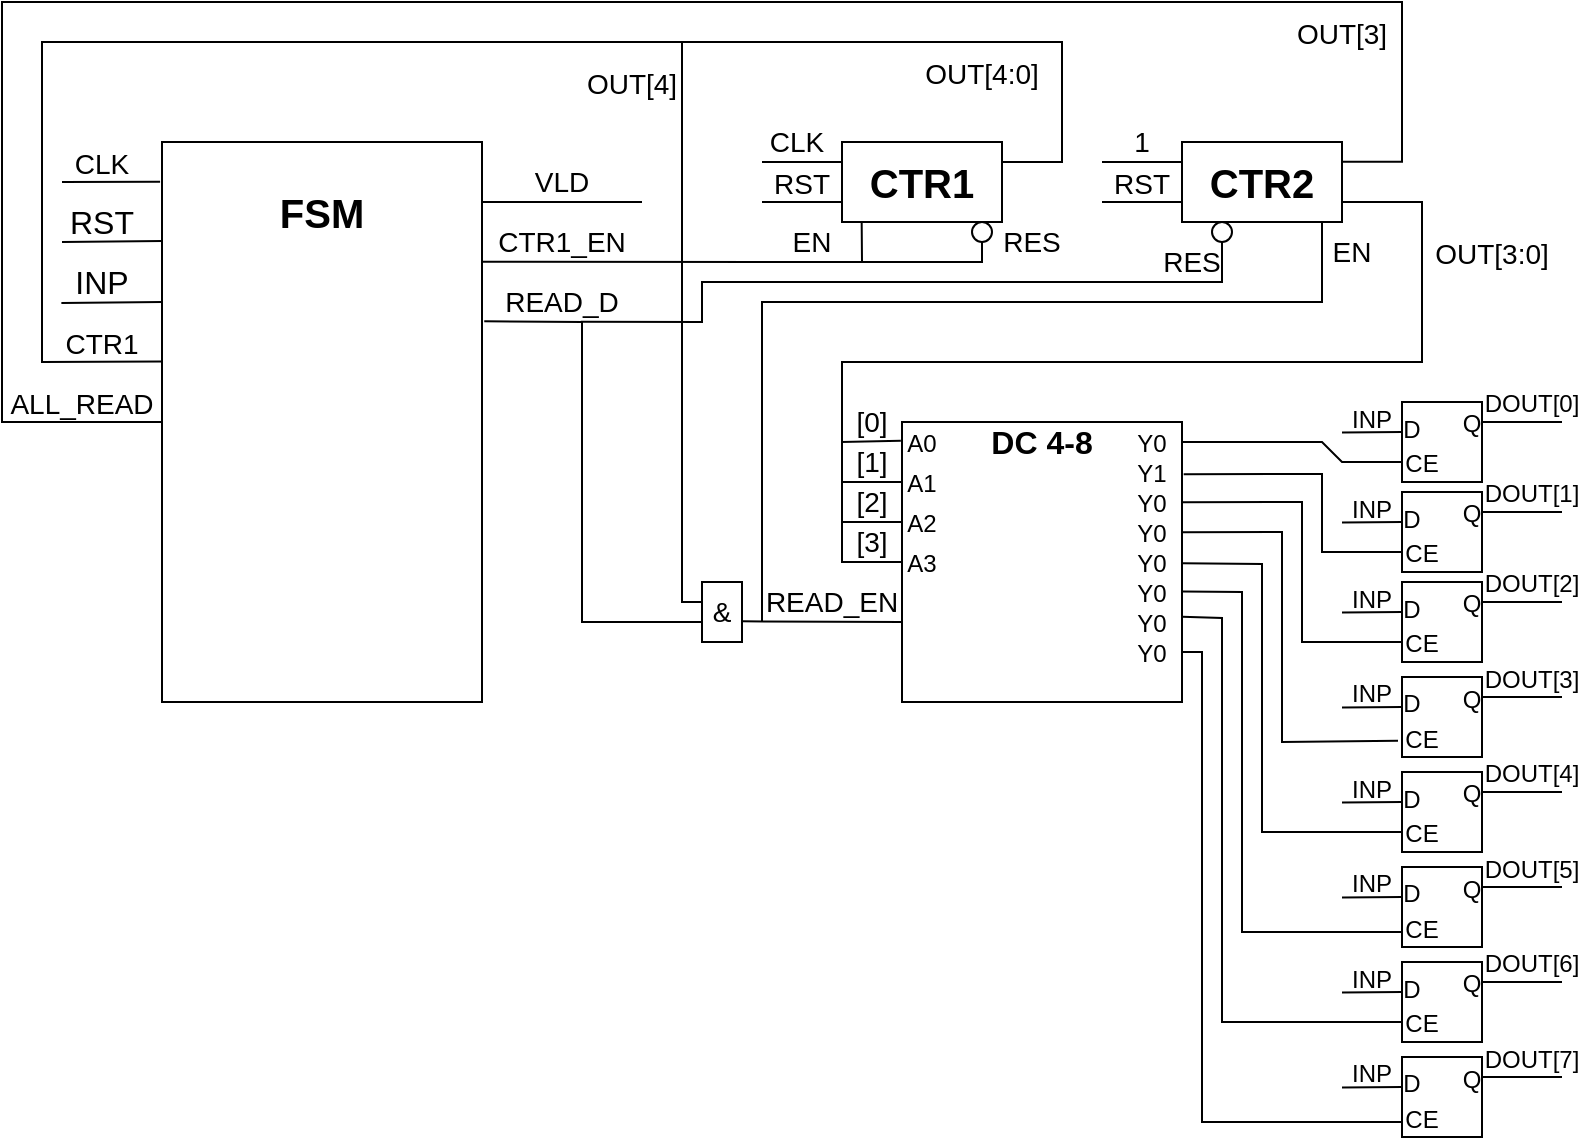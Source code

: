 <mxfile version="18.0.2" type="device"><diagram id="9x8yar_gwx1gC5hBbmeC" name="Page-1"><mxGraphModel dx="1422" dy="752" grid="1" gridSize="10" guides="1" tooltips="1" connect="1" arrows="1" fold="1" page="1" pageScale="1" pageWidth="850" pageHeight="1100" math="0" shadow="0"><root><mxCell id="0"/><mxCell id="1" parent="0"/><mxCell id="6Ds0MDcr20DZXcSnYJce-1" value="" style="rounded=0;whiteSpace=wrap;html=1;" parent="1" vertex="1"><mxGeometry x="140" y="110" width="160" height="280" as="geometry"/></mxCell><mxCell id="6Ds0MDcr20DZXcSnYJce-2" value="&lt;div style=&quot;font-size: 20px&quot;&gt;&lt;font style=&quot;font-size: 20px&quot;&gt;&lt;b&gt;&lt;font style=&quot;font-size: 20px&quot;&gt;FSM&lt;/font&gt;&lt;/b&gt;&lt;/font&gt;&lt;/div&gt;" style="text;html=1;strokeColor=none;fillColor=none;align=center;verticalAlign=middle;whiteSpace=wrap;rounded=0;" parent="1" vertex="1"><mxGeometry x="190" y="130" width="60" height="30" as="geometry"/></mxCell><mxCell id="6Ds0MDcr20DZXcSnYJce-3" value="" style="endArrow=none;html=1;rounded=0;fontSize=16;entryX=-0.006;entryY=0.071;entryDx=0;entryDy=0;entryPerimeter=0;" parent="1" target="6Ds0MDcr20DZXcSnYJce-1" edge="1"><mxGeometry width="50" height="50" relative="1" as="geometry"><mxPoint x="90" y="130" as="sourcePoint"/><mxPoint x="80" y="130" as="targetPoint"/></mxGeometry></mxCell><mxCell id="6Ds0MDcr20DZXcSnYJce-5" value="INP" style="text;html=1;strokeColor=none;fillColor=none;align=center;verticalAlign=middle;whiteSpace=wrap;rounded=0;fontSize=16;" parent="1" vertex="1"><mxGeometry x="90" y="170" width="40" height="20" as="geometry"/></mxCell><mxCell id="6Ds0MDcr20DZXcSnYJce-6" value="&lt;font style=&quot;font-size: 14px&quot;&gt;CLK&lt;/font&gt;" style="text;html=1;strokeColor=none;fillColor=none;align=center;verticalAlign=middle;whiteSpace=wrap;rounded=0;fontSize=16;" parent="1" vertex="1"><mxGeometry x="90" y="110" width="40" height="20" as="geometry"/></mxCell><mxCell id="6Ds0MDcr20DZXcSnYJce-7" value="" style="endArrow=none;html=1;rounded=0;fontSize=16;entryX=0.002;entryY=0.177;entryDx=0;entryDy=0;entryPerimeter=0;" parent="1" target="6Ds0MDcr20DZXcSnYJce-1" edge="1"><mxGeometry width="50" height="50" relative="1" as="geometry"><mxPoint x="90" y="160" as="sourcePoint"/><mxPoint x="70" y="160" as="targetPoint"/></mxGeometry></mxCell><mxCell id="6Ds0MDcr20DZXcSnYJce-9" value="&lt;font style=&quot;font-size: 14px&quot;&gt;CTR1&lt;/font&gt;" style="text;html=1;strokeColor=none;fillColor=none;align=center;verticalAlign=middle;whiteSpace=wrap;rounded=0;fontSize=16;" parent="1" vertex="1"><mxGeometry x="90" y="200" width="40" height="20" as="geometry"/></mxCell><mxCell id="6Ds0MDcr20DZXcSnYJce-11" value="&lt;font style=&quot;font-size: 14px;&quot;&gt;ALL_READ&lt;/font&gt;" style="text;html=1;strokeColor=none;fillColor=none;align=center;verticalAlign=middle;whiteSpace=wrap;rounded=0;fontSize=16;" parent="1" vertex="1"><mxGeometry x="60" y="230" width="80" height="20" as="geometry"/></mxCell><mxCell id="6Ds0MDcr20DZXcSnYJce-13" value="" style="endArrow=none;html=1;rounded=0;fontSize=14;exitX=1.007;exitY=0.32;exitDx=0;exitDy=0;exitPerimeter=0;entryX=-0.006;entryY=0.667;entryDx=0;entryDy=0;entryPerimeter=0;" parent="1" target="-_DJ2jpFeeBU2KFdKYU--38" edge="1" source="6Ds0MDcr20DZXcSnYJce-1"><mxGeometry width="50" height="50" relative="1" as="geometry"><mxPoint x="320" y="210" as="sourcePoint"/><mxPoint x="400" y="240" as="targetPoint"/><Array as="points"><mxPoint x="350" y="200"/><mxPoint x="350" y="350"/></Array></mxGeometry></mxCell><mxCell id="6Ds0MDcr20DZXcSnYJce-15" value="" style="endArrow=none;html=1;rounded=0;fontSize=14;" parent="1" edge="1"><mxGeometry width="50" height="50" relative="1" as="geometry"><mxPoint x="300" y="140" as="sourcePoint"/><mxPoint x="380" y="140" as="targetPoint"/></mxGeometry></mxCell><mxCell id="6Ds0MDcr20DZXcSnYJce-20" value="READ_D" style="text;html=1;strokeColor=none;fillColor=none;align=center;verticalAlign=middle;whiteSpace=wrap;rounded=0;fontSize=14;" parent="1" vertex="1"><mxGeometry x="310" y="180" width="60" height="20" as="geometry"/></mxCell><mxCell id="6Ds0MDcr20DZXcSnYJce-21" value="VLD" style="text;html=1;strokeColor=none;fillColor=none;align=center;verticalAlign=middle;whiteSpace=wrap;rounded=0;fontSize=14;" parent="1" vertex="1"><mxGeometry x="310" y="120" width="60" height="20" as="geometry"/></mxCell><mxCell id="6Ds0MDcr20DZXcSnYJce-22" value="CTR1_EN" style="text;html=1;strokeColor=none;fillColor=none;align=center;verticalAlign=middle;whiteSpace=wrap;rounded=0;fontSize=14;" parent="1" vertex="1"><mxGeometry x="310" y="150" width="60" height="20" as="geometry"/></mxCell><mxCell id="6Ds0MDcr20DZXcSnYJce-26" value="&lt;b&gt;CTR1&lt;/b&gt;" style="rounded=0;whiteSpace=wrap;html=1;fontSize=20;strokeColor=#000000;" parent="1" vertex="1"><mxGeometry x="480" y="110" width="80" height="40" as="geometry"/></mxCell><mxCell id="6Ds0MDcr20DZXcSnYJce-27" value="&lt;b&gt;CTR2&lt;/b&gt;" style="rounded=0;whiteSpace=wrap;html=1;fontSize=20;strokeColor=#000000;" parent="1" vertex="1"><mxGeometry x="650" y="110" width="80" height="40" as="geometry"/></mxCell><mxCell id="6Ds0MDcr20DZXcSnYJce-29" value="" style="endArrow=none;html=1;rounded=0;fontSize=16;fontColor=#00FF00;entryX=0;entryY=0.25;entryDx=0;entryDy=0;" parent="1" target="6Ds0MDcr20DZXcSnYJce-26" edge="1"><mxGeometry width="50" height="50" relative="1" as="geometry"><mxPoint x="440" y="120" as="sourcePoint"/><mxPoint x="450" y="120" as="targetPoint"/></mxGeometry></mxCell><mxCell id="6Ds0MDcr20DZXcSnYJce-31" value="CLK" style="text;html=1;strokeColor=none;fillColor=none;align=center;verticalAlign=middle;whiteSpace=wrap;rounded=0;fontSize=14;" parent="1" vertex="1"><mxGeometry x="435" y="100" width="45" height="20" as="geometry"/></mxCell><mxCell id="6Ds0MDcr20DZXcSnYJce-32" value="" style="endArrow=none;html=1;rounded=0;fontSize=14;entryX=0.123;entryY=1.005;entryDx=0;entryDy=0;entryPerimeter=0;exitX=1.002;exitY=0.214;exitDx=0;exitDy=0;exitPerimeter=0;" parent="1" target="6Ds0MDcr20DZXcSnYJce-26" edge="1" source="6Ds0MDcr20DZXcSnYJce-1"><mxGeometry width="50" height="50" relative="1" as="geometry"><mxPoint x="300" y="190" as="sourcePoint"/><mxPoint x="490" y="160" as="targetPoint"/><Array as="points"><mxPoint x="490" y="170"/></Array></mxGeometry></mxCell><mxCell id="6Ds0MDcr20DZXcSnYJce-33" value="EN" style="text;html=1;strokeColor=none;fillColor=none;align=center;verticalAlign=middle;whiteSpace=wrap;rounded=0;fontSize=14;" parent="1" vertex="1"><mxGeometry x="450" y="150" width="30" height="20" as="geometry"/></mxCell><mxCell id="6Ds0MDcr20DZXcSnYJce-34" value="RES" style="text;html=1;strokeColor=none;fillColor=none;align=center;verticalAlign=middle;whiteSpace=wrap;rounded=0;fontSize=14;" parent="1" vertex="1"><mxGeometry x="555" y="150" width="40" height="20" as="geometry"/></mxCell><mxCell id="6Ds0MDcr20DZXcSnYJce-35" value="" style="endArrow=none;html=1;rounded=0;fontSize=16;fontColor=#00FF00;entryX=0;entryY=0.25;entryDx=0;entryDy=0;" parent="1" edge="1"><mxGeometry width="50" height="50" relative="1" as="geometry"><mxPoint x="610" y="120" as="sourcePoint"/><mxPoint x="650" y="120" as="targetPoint"/></mxGeometry></mxCell><mxCell id="6Ds0MDcr20DZXcSnYJce-37" value="1" style="text;html=1;strokeColor=none;fillColor=none;align=center;verticalAlign=middle;whiteSpace=wrap;rounded=0;fontSize=14;" parent="1" vertex="1"><mxGeometry x="610" y="100" width="40" height="20" as="geometry"/></mxCell><mxCell id="6Ds0MDcr20DZXcSnYJce-38" value="EN" style="text;html=1;strokeColor=none;fillColor=none;align=center;verticalAlign=middle;whiteSpace=wrap;rounded=0;fontSize=14;" parent="1" vertex="1"><mxGeometry x="720" y="155" width="30" height="20" as="geometry"/></mxCell><mxCell id="6Ds0MDcr20DZXcSnYJce-39" value="RES" style="text;html=1;strokeColor=none;fillColor=none;align=center;verticalAlign=middle;whiteSpace=wrap;rounded=0;fontSize=14;" parent="1" vertex="1"><mxGeometry x="635" y="160" width="40" height="20" as="geometry"/></mxCell><mxCell id="6Ds0MDcr20DZXcSnYJce-40" value="" style="endArrow=none;html=1;rounded=0;fontSize=16;fontColor=#000000;exitX=1;exitY=0.25;exitDx=0;exitDy=0;entryX=0.002;entryY=0.392;entryDx=0;entryDy=0;entryPerimeter=0;" parent="1" source="6Ds0MDcr20DZXcSnYJce-26" target="6Ds0MDcr20DZXcSnYJce-1" edge="1"><mxGeometry width="50" height="50" relative="1" as="geometry"><mxPoint x="570" y="120" as="sourcePoint"/><mxPoint x="130" y="240" as="targetPoint"/><Array as="points"><mxPoint x="590" y="120"/><mxPoint x="590" y="60"/><mxPoint x="80" y="60"/><mxPoint x="80" y="220"/></Array></mxGeometry></mxCell><mxCell id="6Ds0MDcr20DZXcSnYJce-42" value="" style="endArrow=none;html=1;rounded=0;fontSize=16;fontColor=#000000;exitX=1;exitY=0.25;exitDx=0;exitDy=0;entryX=0;entryY=0.5;entryDx=0;entryDy=0;" parent="1" target="6Ds0MDcr20DZXcSnYJce-1" edge="1"><mxGeometry width="50" height="50" relative="1" as="geometry"><mxPoint x="730" y="119.92" as="sourcePoint"/><mxPoint x="50" y="220" as="targetPoint"/><Array as="points"><mxPoint x="760" y="119.92"/><mxPoint x="760" y="40"/><mxPoint x="60" y="40"/><mxPoint x="60" y="250"/></Array></mxGeometry></mxCell><mxCell id="6Ds0MDcr20DZXcSnYJce-43" value="&lt;font style=&quot;font-size: 14px&quot;&gt;OUT[4:0]&lt;/font&gt;" style="text;html=1;strokeColor=none;fillColor=none;align=center;verticalAlign=middle;whiteSpace=wrap;rounded=0;fontSize=16;fontColor=#000000;" parent="1" vertex="1"><mxGeometry x="510" y="60" width="80" height="30" as="geometry"/></mxCell><mxCell id="6Ds0MDcr20DZXcSnYJce-44" value="&lt;font style=&quot;font-size: 14px&quot;&gt;OUT[3]&lt;/font&gt;" style="text;html=1;strokeColor=none;fillColor=none;align=center;verticalAlign=middle;whiteSpace=wrap;rounded=0;fontSize=16;fontColor=#000000;" parent="1" vertex="1"><mxGeometry x="700" y="40" width="60" height="30" as="geometry"/></mxCell><mxCell id="6Ds0MDcr20DZXcSnYJce-48" value="&lt;font style=&quot;font-size: 12px;&quot;&gt;INP&lt;/font&gt;" style="text;html=1;strokeColor=none;fillColor=none;align=center;verticalAlign=middle;whiteSpace=wrap;rounded=0;fontSize=14;fontColor=#000000;" parent="1" vertex="1"><mxGeometry x="730" y="240" width="30" height="15" as="geometry"/></mxCell><mxCell id="6Ds0MDcr20DZXcSnYJce-49" value="" style="endArrow=none;html=1;rounded=0;fontSize=16;entryX=0.328;entryY=1.023;entryDx=0;entryDy=0;entryPerimeter=0;" parent="1" edge="1"><mxGeometry width="50" height="50" relative="1" as="geometry"><mxPoint x="730" y="255.2" as="sourcePoint"/><mxPoint x="759.996" y="255.005" as="targetPoint"/></mxGeometry></mxCell><mxCell id="-_DJ2jpFeeBU2KFdKYU--1" value="" style="ellipse;whiteSpace=wrap;html=1;aspect=fixed;" vertex="1" parent="1"><mxGeometry x="545" y="150" width="10" height="10" as="geometry"/></mxCell><mxCell id="-_DJ2jpFeeBU2KFdKYU--3" value="" style="endArrow=none;html=1;rounded=0;entryX=0.5;entryY=1;entryDx=0;entryDy=0;" edge="1" parent="1" target="-_DJ2jpFeeBU2KFdKYU--1"><mxGeometry width="50" height="50" relative="1" as="geometry"><mxPoint x="490" y="170" as="sourcePoint"/><mxPoint x="550" y="170" as="targetPoint"/><Array as="points"><mxPoint x="550" y="170"/></Array></mxGeometry></mxCell><mxCell id="-_DJ2jpFeeBU2KFdKYU--5" value="" style="endArrow=none;html=1;rounded=0;fontSize=16;entryX=0.002;entryY=0.177;entryDx=0;entryDy=0;entryPerimeter=0;" edge="1" parent="1"><mxGeometry width="50" height="50" relative="1" as="geometry"><mxPoint x="89.68" y="190.44" as="sourcePoint"/><mxPoint x="140.0" y="190.0" as="targetPoint"/></mxGeometry></mxCell><mxCell id="-_DJ2jpFeeBU2KFdKYU--8" value="RST" style="text;html=1;strokeColor=none;fillColor=none;align=center;verticalAlign=middle;whiteSpace=wrap;rounded=0;fontSize=16;" vertex="1" parent="1"><mxGeometry x="90" y="140" width="40" height="20" as="geometry"/></mxCell><mxCell id="-_DJ2jpFeeBU2KFdKYU--9" value="" style="endArrow=none;html=1;rounded=0;entryX=0.875;entryY=1.014;entryDx=0;entryDy=0;entryPerimeter=0;" edge="1" parent="1" target="6Ds0MDcr20DZXcSnYJce-27"><mxGeometry width="50" height="50" relative="1" as="geometry"><mxPoint x="440" y="350" as="sourcePoint"/><mxPoint x="720" y="160" as="targetPoint"/><Array as="points"><mxPoint x="440" y="190"/><mxPoint x="720" y="190"/></Array></mxGeometry></mxCell><mxCell id="-_DJ2jpFeeBU2KFdKYU--10" value="" style="endArrow=none;html=1;rounded=0;entryX=0.5;entryY=1;entryDx=0;entryDy=0;exitX=0.656;exitY=0.996;exitDx=0;exitDy=0;exitPerimeter=0;" edge="1" parent="1" source="6Ds0MDcr20DZXcSnYJce-20" target="-_DJ2jpFeeBU2KFdKYU--15"><mxGeometry width="50" height="50" relative="1" as="geometry"><mxPoint x="380" y="201" as="sourcePoint"/><mxPoint x="690" y="190" as="targetPoint"/><Array as="points"><mxPoint x="410" y="200"/><mxPoint x="410" y="180"/><mxPoint x="670" y="180"/></Array></mxGeometry></mxCell><mxCell id="-_DJ2jpFeeBU2KFdKYU--15" value="" style="ellipse;whiteSpace=wrap;html=1;aspect=fixed;" vertex="1" parent="1"><mxGeometry x="665" y="150" width="10" height="10" as="geometry"/></mxCell><mxCell id="-_DJ2jpFeeBU2KFdKYU--16" value="" style="whiteSpace=wrap;html=1;aspect=fixed;" vertex="1" parent="1"><mxGeometry x="510" y="250" width="140" height="140" as="geometry"/></mxCell><mxCell id="-_DJ2jpFeeBU2KFdKYU--22" value="" style="endArrow=none;html=1;rounded=0;entryX=1;entryY=0.75;entryDx=0;entryDy=0;exitX=-0.004;exitY=0.067;exitDx=0;exitDy=0;exitPerimeter=0;" edge="1" parent="1" source="-_DJ2jpFeeBU2KFdKYU--16" target="6Ds0MDcr20DZXcSnYJce-27"><mxGeometry width="50" height="50" relative="1" as="geometry"><mxPoint x="480" y="260" as="sourcePoint"/><mxPoint x="750" y="140" as="targetPoint"/><Array as="points"><mxPoint x="480" y="260"/><mxPoint x="480" y="220"/><mxPoint x="770" y="220"/><mxPoint x="770" y="140"/></Array></mxGeometry></mxCell><mxCell id="-_DJ2jpFeeBU2KFdKYU--23" value="&lt;font style=&quot;font-size: 14px&quot;&gt;OUT[3:0]&lt;/font&gt;" style="text;html=1;strokeColor=none;fillColor=none;align=center;verticalAlign=middle;whiteSpace=wrap;rounded=0;fontSize=16;fontColor=#000000;" vertex="1" parent="1"><mxGeometry x="770" y="150" width="70" height="30" as="geometry"/></mxCell><mxCell id="-_DJ2jpFeeBU2KFdKYU--26" value="" style="shape=image;html=1;verticalAlign=top;verticalLabelPosition=bottom;labelBackgroundColor=#ffffff;imageAspect=0;aspect=fixed;image=https://cdn1.iconfinder.com/data/icons/bootstrap-vol-2/16/dot-128.png" vertex="1" parent="1"><mxGeometry x="340" y="190" width="20" height="20" as="geometry"/></mxCell><mxCell id="-_DJ2jpFeeBU2KFdKYU--27" value="" style="shape=image;html=1;verticalAlign=top;verticalLabelPosition=bottom;labelBackgroundColor=#ffffff;imageAspect=0;aspect=fixed;image=https://cdn1.iconfinder.com/data/icons/bootstrap-vol-2/16/dot-128.png" vertex="1" parent="1"><mxGeometry x="480" y="160" width="20" height="20" as="geometry"/></mxCell><mxCell id="-_DJ2jpFeeBU2KFdKYU--37" value="" style="endArrow=none;html=1;rounded=0;fontSize=14;exitX=0;exitY=0.333;exitDx=0;exitDy=0;exitPerimeter=0;" edge="1" parent="1" source="-_DJ2jpFeeBU2KFdKYU--38"><mxGeometry width="50" height="50" relative="1" as="geometry"><mxPoint x="410" y="230" as="sourcePoint"/><mxPoint x="400" y="60" as="targetPoint"/><Array as="points"><mxPoint x="400" y="340"/></Array></mxGeometry></mxCell><mxCell id="-_DJ2jpFeeBU2KFdKYU--38" value="&amp;amp;" style="rounded=0;whiteSpace=wrap;html=1;fontSize=14;rotation=0;" vertex="1" parent="1"><mxGeometry x="410" y="330" width="20" height="30" as="geometry"/></mxCell><mxCell id="-_DJ2jpFeeBU2KFdKYU--39" value="" style="shape=image;html=1;verticalAlign=top;verticalLabelPosition=bottom;labelBackgroundColor=#ffffff;imageAspect=0;aspect=fixed;image=https://cdn1.iconfinder.com/data/icons/bootstrap-vol-2/16/dot-128.png" vertex="1" parent="1"><mxGeometry x="390" y="50" width="20" height="20" as="geometry"/></mxCell><mxCell id="-_DJ2jpFeeBU2KFdKYU--40" value="&lt;font style=&quot;font-size: 14px&quot;&gt;OUT[4]&lt;/font&gt;" style="text;html=1;strokeColor=none;fillColor=none;align=center;verticalAlign=middle;whiteSpace=wrap;rounded=0;fontSize=16;fontColor=#000000;" vertex="1" parent="1"><mxGeometry x="350" y="70" width="50" height="20" as="geometry"/></mxCell><mxCell id="-_DJ2jpFeeBU2KFdKYU--41" value="" style="endArrow=none;html=1;rounded=0;fontSize=14;entryX=0;entryY=0.714;entryDx=0;entryDy=0;entryPerimeter=0;exitX=1.006;exitY=0.656;exitDx=0;exitDy=0;exitPerimeter=0;" edge="1" parent="1" source="-_DJ2jpFeeBU2KFdKYU--38" target="-_DJ2jpFeeBU2KFdKYU--16"><mxGeometry width="50" height="50" relative="1" as="geometry"><mxPoint x="370" y="340" as="sourcePoint"/><mxPoint x="420" y="290" as="targetPoint"/></mxGeometry></mxCell><mxCell id="-_DJ2jpFeeBU2KFdKYU--42" value="READ_EN" style="text;html=1;strokeColor=none;fillColor=none;align=center;verticalAlign=middle;whiteSpace=wrap;rounded=0;fontSize=14;" vertex="1" parent="1"><mxGeometry x="460" y="330" width="30" height="20" as="geometry"/></mxCell><mxCell id="-_DJ2jpFeeBU2KFdKYU--44" value="" style="endArrow=none;html=1;rounded=0;fontSize=14;" edge="1" parent="1"><mxGeometry width="50" height="50" relative="1" as="geometry"><mxPoint x="510" y="280" as="sourcePoint"/><mxPoint x="480" y="260" as="targetPoint"/><Array as="points"><mxPoint x="480" y="280"/></Array></mxGeometry></mxCell><mxCell id="-_DJ2jpFeeBU2KFdKYU--45" value="" style="endArrow=none;html=1;rounded=0;fontSize=14;" edge="1" parent="1"><mxGeometry width="50" height="50" relative="1" as="geometry"><mxPoint x="510" y="300" as="sourcePoint"/><mxPoint x="480" y="280" as="targetPoint"/><Array as="points"><mxPoint x="480" y="300"/></Array></mxGeometry></mxCell><mxCell id="-_DJ2jpFeeBU2KFdKYU--46" value="" style="endArrow=none;html=1;rounded=0;fontSize=14;" edge="1" parent="1"><mxGeometry width="50" height="50" relative="1" as="geometry"><mxPoint x="510" y="320" as="sourcePoint"/><mxPoint x="480" y="300" as="targetPoint"/><Array as="points"><mxPoint x="480" y="320"/></Array></mxGeometry></mxCell><mxCell id="-_DJ2jpFeeBU2KFdKYU--47" value="" style="shape=image;html=1;verticalAlign=top;verticalLabelPosition=bottom;labelBackgroundColor=#ffffff;imageAspect=0;aspect=fixed;image=https://cdn1.iconfinder.com/data/icons/bootstrap-vol-2/16/dot-128.png" vertex="1" parent="1"><mxGeometry x="470" y="250" width="20" height="20" as="geometry"/></mxCell><mxCell id="-_DJ2jpFeeBU2KFdKYU--48" value="" style="shape=image;html=1;verticalAlign=top;verticalLabelPosition=bottom;labelBackgroundColor=#ffffff;imageAspect=0;aspect=fixed;image=https://cdn1.iconfinder.com/data/icons/bootstrap-vol-2/16/dot-128.png" vertex="1" parent="1"><mxGeometry x="470" y="270" width="20" height="20" as="geometry"/></mxCell><mxCell id="-_DJ2jpFeeBU2KFdKYU--49" value="" style="shape=image;html=1;verticalAlign=top;verticalLabelPosition=bottom;labelBackgroundColor=#ffffff;imageAspect=0;aspect=fixed;image=https://cdn1.iconfinder.com/data/icons/bootstrap-vol-2/16/dot-128.png" vertex="1" parent="1"><mxGeometry x="470" y="290" width="20" height="20" as="geometry"/></mxCell><mxCell id="-_DJ2jpFeeBU2KFdKYU--52" value="&lt;font style=&quot;font-size: 12px;&quot;&gt;A0&lt;/font&gt;" style="text;html=1;strokeColor=none;fillColor=none;align=center;verticalAlign=middle;whiteSpace=wrap;rounded=0;fontSize=14;" vertex="1" parent="1"><mxGeometry x="505" y="255" width="30" height="10" as="geometry"/></mxCell><mxCell id="-_DJ2jpFeeBU2KFdKYU--54" value="&lt;font style=&quot;font-size: 12px;&quot;&gt;A1&lt;/font&gt;" style="text;html=1;strokeColor=none;fillColor=none;align=center;verticalAlign=middle;whiteSpace=wrap;rounded=0;fontSize=14;" vertex="1" parent="1"><mxGeometry x="505" y="275" width="30" height="10" as="geometry"/></mxCell><mxCell id="-_DJ2jpFeeBU2KFdKYU--55" value="&lt;font style=&quot;font-size: 12px;&quot;&gt;A2&lt;/font&gt;" style="text;html=1;strokeColor=none;fillColor=none;align=center;verticalAlign=middle;whiteSpace=wrap;rounded=0;fontSize=14;" vertex="1" parent="1"><mxGeometry x="505" y="295" width="30" height="10" as="geometry"/></mxCell><mxCell id="-_DJ2jpFeeBU2KFdKYU--56" value="&lt;font style=&quot;font-size: 12px;&quot;&gt;A3&lt;/font&gt;" style="text;html=1;strokeColor=none;fillColor=none;align=center;verticalAlign=middle;whiteSpace=wrap;rounded=0;fontSize=14;" vertex="1" parent="1"><mxGeometry x="505" y="315" width="30" height="10" as="geometry"/></mxCell><mxCell id="-_DJ2jpFeeBU2KFdKYU--57" value="&lt;font style=&quot;font-size: 16px;&quot;&gt;&lt;b style=&quot;&quot;&gt;DC 4-8&lt;/b&gt;&lt;/font&gt;" style="text;html=1;strokeColor=none;fillColor=none;align=center;verticalAlign=middle;whiteSpace=wrap;rounded=0;fontSize=14;" vertex="1" parent="1"><mxGeometry x="550" y="250" width="60" height="20" as="geometry"/></mxCell><mxCell id="-_DJ2jpFeeBU2KFdKYU--58" value="&lt;font style=&quot;font-size: 12px;&quot;&gt;Y0&lt;/font&gt;" style="text;html=1;strokeColor=none;fillColor=none;align=center;verticalAlign=middle;whiteSpace=wrap;rounded=0;fontSize=14;" vertex="1" parent="1"><mxGeometry x="620" y="255" width="30" height="10" as="geometry"/></mxCell><mxCell id="-_DJ2jpFeeBU2KFdKYU--60" value="&lt;div&gt;&lt;font style=&quot;font-size: 12px;&quot;&gt;Y1&lt;/font&gt;&lt;/div&gt;" style="text;html=1;strokeColor=none;fillColor=none;align=center;verticalAlign=middle;whiteSpace=wrap;rounded=0;fontSize=14;" vertex="1" parent="1"><mxGeometry x="620" y="270" width="30" height="10" as="geometry"/></mxCell><mxCell id="-_DJ2jpFeeBU2KFdKYU--61" value="&lt;font style=&quot;font-size: 12px;&quot;&gt;Y0&lt;/font&gt;" style="text;html=1;strokeColor=none;fillColor=none;align=center;verticalAlign=middle;whiteSpace=wrap;rounded=0;fontSize=14;" vertex="1" parent="1"><mxGeometry x="620" y="285" width="30" height="10" as="geometry"/></mxCell><mxCell id="-_DJ2jpFeeBU2KFdKYU--62" value="&lt;font style=&quot;font-size: 12px;&quot;&gt;Y0&lt;/font&gt;" style="text;html=1;strokeColor=none;fillColor=none;align=center;verticalAlign=middle;whiteSpace=wrap;rounded=0;fontSize=14;" vertex="1" parent="1"><mxGeometry x="620" y="300" width="30" height="10" as="geometry"/></mxCell><mxCell id="-_DJ2jpFeeBU2KFdKYU--63" value="&lt;font style=&quot;font-size: 12px;&quot;&gt;Y0&lt;/font&gt;" style="text;html=1;strokeColor=none;fillColor=none;align=center;verticalAlign=middle;whiteSpace=wrap;rounded=0;fontSize=14;" vertex="1" parent="1"><mxGeometry x="620" y="315" width="30" height="10" as="geometry"/></mxCell><mxCell id="-_DJ2jpFeeBU2KFdKYU--64" value="&lt;font style=&quot;font-size: 12px;&quot;&gt;Y0&lt;/font&gt;" style="text;html=1;strokeColor=none;fillColor=none;align=center;verticalAlign=middle;whiteSpace=wrap;rounded=0;fontSize=14;" vertex="1" parent="1"><mxGeometry x="620" y="345" width="30" height="10" as="geometry"/></mxCell><mxCell id="-_DJ2jpFeeBU2KFdKYU--65" value="&lt;font style=&quot;font-size: 12px;&quot;&gt;Y0&lt;/font&gt;" style="text;html=1;strokeColor=none;fillColor=none;align=center;verticalAlign=middle;whiteSpace=wrap;rounded=0;fontSize=14;" vertex="1" parent="1"><mxGeometry x="620" y="330" width="30" height="10" as="geometry"/></mxCell><mxCell id="-_DJ2jpFeeBU2KFdKYU--66" value="&lt;font style=&quot;font-size: 12px;&quot;&gt;Y0&lt;/font&gt;" style="text;html=1;strokeColor=none;fillColor=none;align=center;verticalAlign=middle;whiteSpace=wrap;rounded=0;fontSize=14;" vertex="1" parent="1"><mxGeometry x="620" y="360" width="30" height="10" as="geometry"/></mxCell><mxCell id="-_DJ2jpFeeBU2KFdKYU--67" value="" style="rounded=0;whiteSpace=wrap;html=1;fontSize=16;" vertex="1" parent="1"><mxGeometry x="760" y="240" width="40" height="40" as="geometry"/></mxCell><mxCell id="-_DJ2jpFeeBU2KFdKYU--68" value="" style="endArrow=none;html=1;rounded=0;fontSize=12;exitX=1;exitY=0.5;exitDx=0;exitDy=0;entryX=0;entryY=0.5;entryDx=0;entryDy=0;" edge="1" parent="1" source="-_DJ2jpFeeBU2KFdKYU--58" target="-_DJ2jpFeeBU2KFdKYU--70"><mxGeometry width="50" height="50" relative="1" as="geometry"><mxPoint x="660" y="260" as="sourcePoint"/><mxPoint x="770" y="269.6" as="targetPoint"/><Array as="points"><mxPoint x="720" y="260"/><mxPoint x="730" y="270"/></Array></mxGeometry></mxCell><mxCell id="-_DJ2jpFeeBU2KFdKYU--70" value="&lt;font style=&quot;font-size: 12px;&quot;&gt;CE&lt;/font&gt;" style="text;html=1;strokeColor=none;fillColor=none;align=center;verticalAlign=middle;whiteSpace=wrap;rounded=0;fontSize=14;fontColor=#000000;" vertex="1" parent="1"><mxGeometry x="760" y="265" width="20" height="10" as="geometry"/></mxCell><mxCell id="-_DJ2jpFeeBU2KFdKYU--71" value="" style="endArrow=none;html=1;rounded=0;fontSize=12;exitX=1;exitY=0.25;exitDx=0;exitDy=0;" edge="1" parent="1" source="-_DJ2jpFeeBU2KFdKYU--67"><mxGeometry width="50" height="50" relative="1" as="geometry"><mxPoint x="790" y="300" as="sourcePoint"/><mxPoint x="840" y="250" as="targetPoint"/></mxGeometry></mxCell><mxCell id="-_DJ2jpFeeBU2KFdKYU--72" value="&lt;font style=&quot;font-size: 12px;&quot;&gt;DOUT[0]&lt;/font&gt;" style="text;html=1;strokeColor=none;fillColor=none;align=center;verticalAlign=middle;whiteSpace=wrap;rounded=0;fontSize=14;fontColor=#000000;" vertex="1" parent="1"><mxGeometry x="810" y="232.5" width="30" height="15" as="geometry"/></mxCell><mxCell id="-_DJ2jpFeeBU2KFdKYU--74" value="&lt;font style=&quot;font-size: 12px;&quot;&gt;D&lt;/font&gt;" style="text;html=1;strokeColor=none;fillColor=none;align=center;verticalAlign=middle;whiteSpace=wrap;rounded=0;fontSize=14;fontColor=#000000;" vertex="1" parent="1"><mxGeometry x="760" y="250" width="10" height="5" as="geometry"/></mxCell><mxCell id="-_DJ2jpFeeBU2KFdKYU--81" value="&lt;font style=&quot;font-size: 12px;&quot;&gt;INP&lt;/font&gt;" style="text;html=1;strokeColor=none;fillColor=none;align=center;verticalAlign=middle;whiteSpace=wrap;rounded=0;fontSize=14;fontColor=#000000;" vertex="1" parent="1"><mxGeometry x="730" y="285" width="30" height="15" as="geometry"/></mxCell><mxCell id="-_DJ2jpFeeBU2KFdKYU--82" value="" style="endArrow=none;html=1;rounded=0;fontSize=16;entryX=0.328;entryY=1.023;entryDx=0;entryDy=0;entryPerimeter=0;" edge="1" parent="1"><mxGeometry width="50" height="50" relative="1" as="geometry"><mxPoint x="730" y="300.2" as="sourcePoint"/><mxPoint x="759.996" y="300.005" as="targetPoint"/></mxGeometry></mxCell><mxCell id="-_DJ2jpFeeBU2KFdKYU--83" value="" style="rounded=0;whiteSpace=wrap;html=1;fontSize=16;" vertex="1" parent="1"><mxGeometry x="760" y="285" width="40" height="40" as="geometry"/></mxCell><mxCell id="-_DJ2jpFeeBU2KFdKYU--84" value="&lt;font style=&quot;font-size: 12px;&quot;&gt;CE&lt;/font&gt;" style="text;html=1;strokeColor=none;fillColor=none;align=center;verticalAlign=middle;whiteSpace=wrap;rounded=0;fontSize=14;fontColor=#000000;" vertex="1" parent="1"><mxGeometry x="760" y="310" width="20" height="10" as="geometry"/></mxCell><mxCell id="-_DJ2jpFeeBU2KFdKYU--85" value="" style="endArrow=none;html=1;rounded=0;fontSize=12;exitX=1;exitY=0.25;exitDx=0;exitDy=0;" edge="1" parent="1" source="-_DJ2jpFeeBU2KFdKYU--83"><mxGeometry width="50" height="50" relative="1" as="geometry"><mxPoint x="790" y="345" as="sourcePoint"/><mxPoint x="840" y="295" as="targetPoint"/></mxGeometry></mxCell><mxCell id="-_DJ2jpFeeBU2KFdKYU--86" value="&lt;font style=&quot;font-size: 12px;&quot;&gt;DOUT[1]&lt;/font&gt;" style="text;html=1;strokeColor=none;fillColor=none;align=center;verticalAlign=middle;whiteSpace=wrap;rounded=0;fontSize=14;fontColor=#000000;" vertex="1" parent="1"><mxGeometry x="810" y="277.5" width="30" height="15" as="geometry"/></mxCell><mxCell id="-_DJ2jpFeeBU2KFdKYU--87" value="&lt;font style=&quot;font-size: 12px;&quot;&gt;D&lt;/font&gt;" style="text;html=1;strokeColor=none;fillColor=none;align=center;verticalAlign=middle;whiteSpace=wrap;rounded=0;fontSize=14;fontColor=#000000;" vertex="1" parent="1"><mxGeometry x="760" y="295" width="10" height="5" as="geometry"/></mxCell><mxCell id="-_DJ2jpFeeBU2KFdKYU--88" value="&lt;font style=&quot;font-size: 12px;&quot;&gt;INP&lt;/font&gt;" style="text;html=1;strokeColor=none;fillColor=none;align=center;verticalAlign=middle;whiteSpace=wrap;rounded=0;fontSize=14;fontColor=#000000;" vertex="1" parent="1"><mxGeometry x="730" y="330" width="30" height="15" as="geometry"/></mxCell><mxCell id="-_DJ2jpFeeBU2KFdKYU--89" value="" style="endArrow=none;html=1;rounded=0;fontSize=16;entryX=0.328;entryY=1.023;entryDx=0;entryDy=0;entryPerimeter=0;" edge="1" parent="1"><mxGeometry width="50" height="50" relative="1" as="geometry"><mxPoint x="730" y="345.2" as="sourcePoint"/><mxPoint x="759.996" y="345.005" as="targetPoint"/></mxGeometry></mxCell><mxCell id="-_DJ2jpFeeBU2KFdKYU--90" value="" style="rounded=0;whiteSpace=wrap;html=1;fontSize=16;" vertex="1" parent="1"><mxGeometry x="760" y="330" width="40" height="40" as="geometry"/></mxCell><mxCell id="-_DJ2jpFeeBU2KFdKYU--91" value="&lt;font style=&quot;font-size: 12px;&quot;&gt;CE&lt;/font&gt;" style="text;html=1;strokeColor=none;fillColor=none;align=center;verticalAlign=middle;whiteSpace=wrap;rounded=0;fontSize=14;fontColor=#000000;" vertex="1" parent="1"><mxGeometry x="760" y="355" width="20" height="10" as="geometry"/></mxCell><mxCell id="-_DJ2jpFeeBU2KFdKYU--92" value="" style="endArrow=none;html=1;rounded=0;fontSize=12;exitX=1;exitY=0.25;exitDx=0;exitDy=0;" edge="1" parent="1" source="-_DJ2jpFeeBU2KFdKYU--90"><mxGeometry width="50" height="50" relative="1" as="geometry"><mxPoint x="790" y="390" as="sourcePoint"/><mxPoint x="840" y="340" as="targetPoint"/></mxGeometry></mxCell><mxCell id="-_DJ2jpFeeBU2KFdKYU--93" value="&lt;font style=&quot;font-size: 12px;&quot;&gt;DOUT[2]&lt;/font&gt;" style="text;html=1;strokeColor=none;fillColor=none;align=center;verticalAlign=middle;whiteSpace=wrap;rounded=0;fontSize=14;fontColor=#000000;" vertex="1" parent="1"><mxGeometry x="810" y="322.5" width="30" height="15" as="geometry"/></mxCell><mxCell id="-_DJ2jpFeeBU2KFdKYU--94" value="&lt;font style=&quot;font-size: 12px;&quot;&gt;D&lt;/font&gt;" style="text;html=1;strokeColor=none;fillColor=none;align=center;verticalAlign=middle;whiteSpace=wrap;rounded=0;fontSize=14;fontColor=#000000;" vertex="1" parent="1"><mxGeometry x="760" y="340" width="10" height="5" as="geometry"/></mxCell><mxCell id="-_DJ2jpFeeBU2KFdKYU--95" value="&lt;font style=&quot;font-size: 12px;&quot;&gt;INP&lt;/font&gt;" style="text;html=1;strokeColor=none;fillColor=none;align=center;verticalAlign=middle;whiteSpace=wrap;rounded=0;fontSize=14;fontColor=#000000;" vertex="1" parent="1"><mxGeometry x="730" y="377.5" width="30" height="15" as="geometry"/></mxCell><mxCell id="-_DJ2jpFeeBU2KFdKYU--96" value="" style="endArrow=none;html=1;rounded=0;fontSize=16;entryX=0.328;entryY=1.023;entryDx=0;entryDy=0;entryPerimeter=0;" edge="1" parent="1"><mxGeometry width="50" height="50" relative="1" as="geometry"><mxPoint x="730" y="392.7" as="sourcePoint"/><mxPoint x="759.996" y="392.505" as="targetPoint"/></mxGeometry></mxCell><mxCell id="-_DJ2jpFeeBU2KFdKYU--97" value="" style="rounded=0;whiteSpace=wrap;html=1;fontSize=16;" vertex="1" parent="1"><mxGeometry x="760" y="377.5" width="40" height="40" as="geometry"/></mxCell><mxCell id="-_DJ2jpFeeBU2KFdKYU--98" value="&lt;font style=&quot;font-size: 12px;&quot;&gt;CE&lt;/font&gt;" style="text;html=1;strokeColor=none;fillColor=none;align=center;verticalAlign=middle;whiteSpace=wrap;rounded=0;fontSize=14;fontColor=#000000;" vertex="1" parent="1"><mxGeometry x="760" y="402.5" width="20" height="10" as="geometry"/></mxCell><mxCell id="-_DJ2jpFeeBU2KFdKYU--99" value="" style="endArrow=none;html=1;rounded=0;fontSize=12;exitX=1;exitY=0.25;exitDx=0;exitDy=0;" edge="1" parent="1" source="-_DJ2jpFeeBU2KFdKYU--97"><mxGeometry width="50" height="50" relative="1" as="geometry"><mxPoint x="790" y="437.5" as="sourcePoint"/><mxPoint x="840" y="387.5" as="targetPoint"/></mxGeometry></mxCell><mxCell id="-_DJ2jpFeeBU2KFdKYU--100" value="&lt;font style=&quot;font-size: 12px;&quot;&gt;DOUT[3]&lt;/font&gt;" style="text;html=1;strokeColor=none;fillColor=none;align=center;verticalAlign=middle;whiteSpace=wrap;rounded=0;fontSize=14;fontColor=#000000;" vertex="1" parent="1"><mxGeometry x="810" y="370" width="30" height="15" as="geometry"/></mxCell><mxCell id="-_DJ2jpFeeBU2KFdKYU--101" value="&lt;font style=&quot;font-size: 12px;&quot;&gt;D&lt;/font&gt;" style="text;html=1;strokeColor=none;fillColor=none;align=center;verticalAlign=middle;whiteSpace=wrap;rounded=0;fontSize=14;fontColor=#000000;" vertex="1" parent="1"><mxGeometry x="760" y="387.5" width="10" height="5" as="geometry"/></mxCell><mxCell id="-_DJ2jpFeeBU2KFdKYU--102" value="&lt;font style=&quot;font-size: 12px;&quot;&gt;INP&lt;/font&gt;" style="text;html=1;strokeColor=none;fillColor=none;align=center;verticalAlign=middle;whiteSpace=wrap;rounded=0;fontSize=14;fontColor=#000000;" vertex="1" parent="1"><mxGeometry x="730" y="425" width="30" height="15" as="geometry"/></mxCell><mxCell id="-_DJ2jpFeeBU2KFdKYU--103" value="" style="endArrow=none;html=1;rounded=0;fontSize=16;entryX=0.328;entryY=1.023;entryDx=0;entryDy=0;entryPerimeter=0;" edge="1" parent="1"><mxGeometry width="50" height="50" relative="1" as="geometry"><mxPoint x="730" y="440.2" as="sourcePoint"/><mxPoint x="759.996" y="440.005" as="targetPoint"/></mxGeometry></mxCell><mxCell id="-_DJ2jpFeeBU2KFdKYU--104" value="" style="rounded=0;whiteSpace=wrap;html=1;fontSize=16;" vertex="1" parent="1"><mxGeometry x="760" y="425" width="40" height="40" as="geometry"/></mxCell><mxCell id="-_DJ2jpFeeBU2KFdKYU--105" value="&lt;font style=&quot;font-size: 12px;&quot;&gt;CE&lt;/font&gt;" style="text;html=1;strokeColor=none;fillColor=none;align=center;verticalAlign=middle;whiteSpace=wrap;rounded=0;fontSize=14;fontColor=#000000;" vertex="1" parent="1"><mxGeometry x="760" y="450" width="20" height="10" as="geometry"/></mxCell><mxCell id="-_DJ2jpFeeBU2KFdKYU--106" value="" style="endArrow=none;html=1;rounded=0;fontSize=12;exitX=1;exitY=0.25;exitDx=0;exitDy=0;" edge="1" parent="1" source="-_DJ2jpFeeBU2KFdKYU--104"><mxGeometry width="50" height="50" relative="1" as="geometry"><mxPoint x="790" y="485" as="sourcePoint"/><mxPoint x="840" y="435" as="targetPoint"/></mxGeometry></mxCell><mxCell id="-_DJ2jpFeeBU2KFdKYU--107" value="&lt;div&gt;&lt;font style=&quot;font-size: 12px;&quot;&gt;DOUT[4]&lt;/font&gt;&lt;/div&gt;" style="text;html=1;strokeColor=none;fillColor=none;align=center;verticalAlign=middle;whiteSpace=wrap;rounded=0;fontSize=14;fontColor=#000000;" vertex="1" parent="1"><mxGeometry x="810" y="417.5" width="30" height="15" as="geometry"/></mxCell><mxCell id="-_DJ2jpFeeBU2KFdKYU--108" value="&lt;font style=&quot;font-size: 12px;&quot;&gt;D&lt;/font&gt;" style="text;html=1;strokeColor=none;fillColor=none;align=center;verticalAlign=middle;whiteSpace=wrap;rounded=0;fontSize=14;fontColor=#000000;" vertex="1" parent="1"><mxGeometry x="760" y="435" width="10" height="5" as="geometry"/></mxCell><mxCell id="-_DJ2jpFeeBU2KFdKYU--109" value="&lt;font style=&quot;font-size: 12px;&quot;&gt;INP&lt;/font&gt;" style="text;html=1;strokeColor=none;fillColor=none;align=center;verticalAlign=middle;whiteSpace=wrap;rounded=0;fontSize=14;fontColor=#000000;" vertex="1" parent="1"><mxGeometry x="730" y="472.5" width="30" height="15" as="geometry"/></mxCell><mxCell id="-_DJ2jpFeeBU2KFdKYU--110" value="" style="endArrow=none;html=1;rounded=0;fontSize=16;entryX=0.328;entryY=1.023;entryDx=0;entryDy=0;entryPerimeter=0;" edge="1" parent="1"><mxGeometry width="50" height="50" relative="1" as="geometry"><mxPoint x="730" y="487.7" as="sourcePoint"/><mxPoint x="759.996" y="487.505" as="targetPoint"/></mxGeometry></mxCell><mxCell id="-_DJ2jpFeeBU2KFdKYU--111" value="" style="rounded=0;whiteSpace=wrap;html=1;fontSize=16;" vertex="1" parent="1"><mxGeometry x="760" y="472.5" width="40" height="40" as="geometry"/></mxCell><mxCell id="-_DJ2jpFeeBU2KFdKYU--112" value="&lt;font style=&quot;font-size: 12px;&quot;&gt;CE&lt;/font&gt;" style="text;html=1;strokeColor=none;fillColor=none;align=center;verticalAlign=middle;whiteSpace=wrap;rounded=0;fontSize=14;fontColor=#000000;" vertex="1" parent="1"><mxGeometry x="760" y="497.5" width="20" height="10" as="geometry"/></mxCell><mxCell id="-_DJ2jpFeeBU2KFdKYU--113" value="" style="endArrow=none;html=1;rounded=0;fontSize=12;exitX=1;exitY=0.25;exitDx=0;exitDy=0;" edge="1" parent="1" source="-_DJ2jpFeeBU2KFdKYU--111"><mxGeometry width="50" height="50" relative="1" as="geometry"><mxPoint x="790" y="532.5" as="sourcePoint"/><mxPoint x="840" y="482.5" as="targetPoint"/></mxGeometry></mxCell><mxCell id="-_DJ2jpFeeBU2KFdKYU--114" value="&lt;div&gt;&lt;font style=&quot;font-size: 12px;&quot;&gt;DOUT[5]&lt;/font&gt;&lt;/div&gt;" style="text;html=1;strokeColor=none;fillColor=none;align=center;verticalAlign=middle;whiteSpace=wrap;rounded=0;fontSize=14;fontColor=#000000;" vertex="1" parent="1"><mxGeometry x="810" y="465" width="30" height="15" as="geometry"/></mxCell><mxCell id="-_DJ2jpFeeBU2KFdKYU--115" value="&lt;font style=&quot;font-size: 12px;&quot;&gt;D&lt;/font&gt;" style="text;html=1;strokeColor=none;fillColor=none;align=center;verticalAlign=middle;whiteSpace=wrap;rounded=0;fontSize=14;fontColor=#000000;" vertex="1" parent="1"><mxGeometry x="760" y="482.5" width="10" height="5" as="geometry"/></mxCell><mxCell id="-_DJ2jpFeeBU2KFdKYU--116" value="&lt;font style=&quot;font-size: 12px;&quot;&gt;INP&lt;/font&gt;" style="text;html=1;strokeColor=none;fillColor=none;align=center;verticalAlign=middle;whiteSpace=wrap;rounded=0;fontSize=14;fontColor=#000000;" vertex="1" parent="1"><mxGeometry x="730" y="520" width="30" height="15" as="geometry"/></mxCell><mxCell id="-_DJ2jpFeeBU2KFdKYU--117" value="" style="endArrow=none;html=1;rounded=0;fontSize=16;entryX=0.328;entryY=1.023;entryDx=0;entryDy=0;entryPerimeter=0;" edge="1" parent="1"><mxGeometry width="50" height="50" relative="1" as="geometry"><mxPoint x="730" y="535.2" as="sourcePoint"/><mxPoint x="759.996" y="535.005" as="targetPoint"/></mxGeometry></mxCell><mxCell id="-_DJ2jpFeeBU2KFdKYU--118" value="" style="rounded=0;whiteSpace=wrap;html=1;fontSize=16;" vertex="1" parent="1"><mxGeometry x="760" y="520" width="40" height="40" as="geometry"/></mxCell><mxCell id="-_DJ2jpFeeBU2KFdKYU--119" value="&lt;font style=&quot;font-size: 12px;&quot;&gt;CE&lt;/font&gt;" style="text;html=1;strokeColor=none;fillColor=none;align=center;verticalAlign=middle;whiteSpace=wrap;rounded=0;fontSize=14;fontColor=#000000;" vertex="1" parent="1"><mxGeometry x="760" y="545" width="20" height="10" as="geometry"/></mxCell><mxCell id="-_DJ2jpFeeBU2KFdKYU--120" value="" style="endArrow=none;html=1;rounded=0;fontSize=12;exitX=1;exitY=0.25;exitDx=0;exitDy=0;" edge="1" parent="1" source="-_DJ2jpFeeBU2KFdKYU--118"><mxGeometry width="50" height="50" relative="1" as="geometry"><mxPoint x="790" y="580" as="sourcePoint"/><mxPoint x="840" y="530" as="targetPoint"/></mxGeometry></mxCell><mxCell id="-_DJ2jpFeeBU2KFdKYU--121" value="&lt;font style=&quot;font-size: 12px;&quot;&gt;DOUT[6]&lt;/font&gt;" style="text;html=1;strokeColor=none;fillColor=none;align=center;verticalAlign=middle;whiteSpace=wrap;rounded=0;fontSize=14;fontColor=#000000;" vertex="1" parent="1"><mxGeometry x="810" y="512.5" width="30" height="15" as="geometry"/></mxCell><mxCell id="-_DJ2jpFeeBU2KFdKYU--122" value="&lt;font style=&quot;font-size: 12px;&quot;&gt;D&lt;/font&gt;" style="text;html=1;strokeColor=none;fillColor=none;align=center;verticalAlign=middle;whiteSpace=wrap;rounded=0;fontSize=14;fontColor=#000000;" vertex="1" parent="1"><mxGeometry x="760" y="530" width="10" height="5" as="geometry"/></mxCell><mxCell id="-_DJ2jpFeeBU2KFdKYU--123" value="&lt;font style=&quot;font-size: 12px;&quot;&gt;INP&lt;/font&gt;" style="text;html=1;strokeColor=none;fillColor=none;align=center;verticalAlign=middle;whiteSpace=wrap;rounded=0;fontSize=14;fontColor=#000000;" vertex="1" parent="1"><mxGeometry x="730" y="567.5" width="30" height="15" as="geometry"/></mxCell><mxCell id="-_DJ2jpFeeBU2KFdKYU--124" value="" style="endArrow=none;html=1;rounded=0;fontSize=16;entryX=0.328;entryY=1.023;entryDx=0;entryDy=0;entryPerimeter=0;" edge="1" parent="1"><mxGeometry width="50" height="50" relative="1" as="geometry"><mxPoint x="730" y="582.7" as="sourcePoint"/><mxPoint x="759.996" y="582.505" as="targetPoint"/></mxGeometry></mxCell><mxCell id="-_DJ2jpFeeBU2KFdKYU--125" value="" style="rounded=0;whiteSpace=wrap;html=1;fontSize=16;" vertex="1" parent="1"><mxGeometry x="760" y="567.5" width="40" height="40" as="geometry"/></mxCell><mxCell id="-_DJ2jpFeeBU2KFdKYU--126" value="&lt;font style=&quot;font-size: 12px;&quot;&gt;CE&lt;/font&gt;" style="text;html=1;strokeColor=none;fillColor=none;align=center;verticalAlign=middle;whiteSpace=wrap;rounded=0;fontSize=14;fontColor=#000000;" vertex="1" parent="1"><mxGeometry x="760" y="592.5" width="20" height="10" as="geometry"/></mxCell><mxCell id="-_DJ2jpFeeBU2KFdKYU--127" value="" style="endArrow=none;html=1;rounded=0;fontSize=12;exitX=1;exitY=0.25;exitDx=0;exitDy=0;" edge="1" parent="1" source="-_DJ2jpFeeBU2KFdKYU--125"><mxGeometry width="50" height="50" relative="1" as="geometry"><mxPoint x="790" y="627.5" as="sourcePoint"/><mxPoint x="840" y="577.5" as="targetPoint"/></mxGeometry></mxCell><mxCell id="-_DJ2jpFeeBU2KFdKYU--128" value="&lt;font style=&quot;font-size: 12px;&quot;&gt;DOUT[7]&lt;/font&gt;" style="text;html=1;strokeColor=none;fillColor=none;align=center;verticalAlign=middle;whiteSpace=wrap;rounded=0;fontSize=14;fontColor=#000000;" vertex="1" parent="1"><mxGeometry x="810" y="560" width="30" height="15" as="geometry"/></mxCell><mxCell id="-_DJ2jpFeeBU2KFdKYU--129" value="&lt;font style=&quot;font-size: 12px;&quot;&gt;D&lt;/font&gt;" style="text;html=1;strokeColor=none;fillColor=none;align=center;verticalAlign=middle;whiteSpace=wrap;rounded=0;fontSize=14;fontColor=#000000;" vertex="1" parent="1"><mxGeometry x="760" y="577.5" width="10" height="5" as="geometry"/></mxCell><mxCell id="-_DJ2jpFeeBU2KFdKYU--130" value="" style="endArrow=none;html=1;rounded=0;fontSize=12;entryX=0;entryY=0.5;entryDx=0;entryDy=0;exitX=1.028;exitY=0.611;exitDx=0;exitDy=0;exitPerimeter=0;" edge="1" parent="1" source="-_DJ2jpFeeBU2KFdKYU--60"><mxGeometry width="50" height="50" relative="1" as="geometry"><mxPoint x="660" y="280" as="sourcePoint"/><mxPoint x="760" y="315" as="targetPoint"/><Array as="points"><mxPoint x="720" y="276"/><mxPoint x="720" y="315"/></Array></mxGeometry></mxCell><mxCell id="-_DJ2jpFeeBU2KFdKYU--131" value="" style="endArrow=none;html=1;rounded=0;fontSize=12;entryX=0;entryY=0.5;entryDx=0;entryDy=0;exitX=1.028;exitY=0.611;exitDx=0;exitDy=0;exitPerimeter=0;" edge="1" parent="1" target="-_DJ2jpFeeBU2KFdKYU--91"><mxGeometry width="50" height="50" relative="1" as="geometry"><mxPoint x="650.0" y="290.11" as="sourcePoint"/><mxPoint x="759.16" y="329" as="targetPoint"/><Array as="points"><mxPoint x="710" y="290"/><mxPoint x="710" y="360"/></Array></mxGeometry></mxCell><mxCell id="-_DJ2jpFeeBU2KFdKYU--132" value="" style="endArrow=none;html=1;rounded=0;fontSize=12;entryX=-0.1;entryY=0.683;entryDx=0;entryDy=0;exitX=1.028;exitY=0.611;exitDx=0;exitDy=0;exitPerimeter=0;entryPerimeter=0;" edge="1" parent="1" target="-_DJ2jpFeeBU2KFdKYU--98"><mxGeometry width="50" height="50" relative="1" as="geometry"><mxPoint x="650.0" y="305.11" as="sourcePoint"/><mxPoint x="759.16" y="344" as="targetPoint"/><Array as="points"><mxPoint x="700" y="305"/><mxPoint x="700" y="410"/></Array></mxGeometry></mxCell><mxCell id="-_DJ2jpFeeBU2KFdKYU--133" value="" style="endArrow=none;html=1;rounded=0;fontSize=12;exitX=1.028;exitY=0.611;exitDx=0;exitDy=0;exitPerimeter=0;entryX=0;entryY=0.5;entryDx=0;entryDy=0;" edge="1" parent="1" target="-_DJ2jpFeeBU2KFdKYU--105"><mxGeometry width="50" height="50" relative="1" as="geometry"><mxPoint x="650.0" y="320.61" as="sourcePoint"/><mxPoint x="710" y="440" as="targetPoint"/><Array as="points"><mxPoint x="690" y="321"/><mxPoint x="690" y="455"/></Array></mxGeometry></mxCell><mxCell id="-_DJ2jpFeeBU2KFdKYU--134" value="" style="endArrow=none;html=1;rounded=0;fontSize=12;exitX=1.011;exitY=0.469;exitDx=0;exitDy=0;exitPerimeter=0;entryX=0;entryY=0.75;entryDx=0;entryDy=0;" edge="1" parent="1" source="-_DJ2jpFeeBU2KFdKYU--65" target="-_DJ2jpFeeBU2KFdKYU--112"><mxGeometry width="50" height="50" relative="1" as="geometry"><mxPoint x="650.84" y="331.11" as="sourcePoint"/><mxPoint x="720" y="500" as="targetPoint"/><Array as="points"><mxPoint x="680" y="335"/><mxPoint x="680" y="505"/></Array></mxGeometry></mxCell><mxCell id="-_DJ2jpFeeBU2KFdKYU--135" value="" style="endArrow=none;html=1;rounded=0;fontSize=12;exitX=1.011;exitY=0.469;exitDx=0;exitDy=0;exitPerimeter=0;entryX=0;entryY=0.75;entryDx=0;entryDy=0;" edge="1" parent="1" target="-_DJ2jpFeeBU2KFdKYU--118"><mxGeometry width="50" height="50" relative="1" as="geometry"><mxPoint x="650.0" y="347.35" as="sourcePoint"/><mxPoint x="759.67" y="517.66" as="targetPoint"/><Array as="points"><mxPoint x="670" y="348"/><mxPoint x="670" y="550"/></Array></mxGeometry></mxCell><mxCell id="-_DJ2jpFeeBU2KFdKYU--136" value="" style="endArrow=none;html=1;rounded=0;fontSize=12;exitX=1;exitY=0.5;exitDx=0;exitDy=0;entryX=0;entryY=0.75;entryDx=0;entryDy=0;" edge="1" parent="1" source="-_DJ2jpFeeBU2KFdKYU--66" target="-_DJ2jpFeeBU2KFdKYU--126"><mxGeometry width="50" height="50" relative="1" as="geometry"><mxPoint x="660" y="357.35" as="sourcePoint"/><mxPoint x="770" y="560" as="targetPoint"/><Array as="points"><mxPoint x="660" y="365"/><mxPoint x="660" y="600"/></Array></mxGeometry></mxCell><mxCell id="-_DJ2jpFeeBU2KFdKYU--139" value="&lt;font style=&quot;font-size: 12px;&quot;&gt;Q&lt;/font&gt;" style="text;html=1;strokeColor=none;fillColor=none;align=center;verticalAlign=middle;whiteSpace=wrap;rounded=0;fontSize=14;fontColor=#000000;" vertex="1" parent="1"><mxGeometry x="790" y="247.5" width="10" height="5" as="geometry"/></mxCell><mxCell id="-_DJ2jpFeeBU2KFdKYU--140" value="&lt;font style=&quot;font-size: 12px;&quot;&gt;Q&lt;/font&gt;" style="text;html=1;strokeColor=none;fillColor=none;align=center;verticalAlign=middle;whiteSpace=wrap;rounded=0;fontSize=14;fontColor=#000000;" vertex="1" parent="1"><mxGeometry x="790" y="292.5" width="10" height="5" as="geometry"/></mxCell><mxCell id="-_DJ2jpFeeBU2KFdKYU--141" value="&lt;font style=&quot;font-size: 12px;&quot;&gt;Q&lt;/font&gt;" style="text;html=1;strokeColor=none;fillColor=none;align=center;verticalAlign=middle;whiteSpace=wrap;rounded=0;fontSize=14;fontColor=#000000;" vertex="1" parent="1"><mxGeometry x="790" y="337.5" width="10" height="5" as="geometry"/></mxCell><mxCell id="-_DJ2jpFeeBU2KFdKYU--142" value="&lt;font style=&quot;font-size: 12px;&quot;&gt;Q&lt;/font&gt;" style="text;html=1;strokeColor=none;fillColor=none;align=center;verticalAlign=middle;whiteSpace=wrap;rounded=0;fontSize=14;fontColor=#000000;" vertex="1" parent="1"><mxGeometry x="790" y="385" width="10" height="5" as="geometry"/></mxCell><mxCell id="-_DJ2jpFeeBU2KFdKYU--143" value="&lt;font style=&quot;font-size: 12px;&quot;&gt;Q&lt;/font&gt;" style="text;html=1;strokeColor=none;fillColor=none;align=center;verticalAlign=middle;whiteSpace=wrap;rounded=0;fontSize=14;fontColor=#000000;" vertex="1" parent="1"><mxGeometry x="790" y="432.5" width="10" height="5" as="geometry"/></mxCell><mxCell id="-_DJ2jpFeeBU2KFdKYU--144" value="&lt;font style=&quot;font-size: 12px;&quot;&gt;Q&lt;/font&gt;" style="text;html=1;strokeColor=none;fillColor=none;align=center;verticalAlign=middle;whiteSpace=wrap;rounded=0;fontSize=14;fontColor=#000000;" vertex="1" parent="1"><mxGeometry x="790" y="480" width="10" height="5" as="geometry"/></mxCell><mxCell id="-_DJ2jpFeeBU2KFdKYU--145" value="&lt;font style=&quot;font-size: 12px;&quot;&gt;Q&lt;/font&gt;" style="text;html=1;strokeColor=none;fillColor=none;align=center;verticalAlign=middle;whiteSpace=wrap;rounded=0;fontSize=14;fontColor=#000000;" vertex="1" parent="1"><mxGeometry x="790" y="527.5" width="10" height="5" as="geometry"/></mxCell><mxCell id="-_DJ2jpFeeBU2KFdKYU--146" value="&lt;font style=&quot;font-size: 12px;&quot;&gt;Q&lt;/font&gt;" style="text;html=1;strokeColor=none;fillColor=none;align=center;verticalAlign=middle;whiteSpace=wrap;rounded=0;fontSize=14;fontColor=#000000;" vertex="1" parent="1"><mxGeometry x="790" y="575" width="10" height="5" as="geometry"/></mxCell><mxCell id="-_DJ2jpFeeBU2KFdKYU--150" value="" style="shape=image;html=1;verticalAlign=top;verticalLabelPosition=bottom;labelBackgroundColor=#ffffff;imageAspect=0;aspect=fixed;image=https://cdn1.iconfinder.com/data/icons/bootstrap-vol-2/16/dot-128.png" vertex="1" parent="1"><mxGeometry x="430" y="340" width="20" height="20" as="geometry"/></mxCell><mxCell id="-_DJ2jpFeeBU2KFdKYU--151" value="[0]" style="text;html=1;strokeColor=none;fillColor=none;align=center;verticalAlign=middle;whiteSpace=wrap;rounded=0;fontSize=14;" vertex="1" parent="1"><mxGeometry x="480" y="240" width="30" height="20" as="geometry"/></mxCell><mxCell id="-_DJ2jpFeeBU2KFdKYU--152" value="[1]" style="text;html=1;strokeColor=none;fillColor=none;align=center;verticalAlign=middle;whiteSpace=wrap;rounded=0;fontSize=14;" vertex="1" parent="1"><mxGeometry x="480" y="260" width="30" height="20" as="geometry"/></mxCell><mxCell id="-_DJ2jpFeeBU2KFdKYU--153" value="[2]" style="text;html=1;strokeColor=none;fillColor=none;align=center;verticalAlign=middle;whiteSpace=wrap;rounded=0;fontSize=14;" vertex="1" parent="1"><mxGeometry x="480" y="280" width="30" height="20" as="geometry"/></mxCell><mxCell id="-_DJ2jpFeeBU2KFdKYU--154" value="[3]" style="text;html=1;strokeColor=none;fillColor=none;align=center;verticalAlign=middle;whiteSpace=wrap;rounded=0;fontSize=14;" vertex="1" parent="1"><mxGeometry x="480" y="300" width="30" height="20" as="geometry"/></mxCell><mxCell id="-_DJ2jpFeeBU2KFdKYU--155" value="" style="endArrow=none;html=1;rounded=0;fontSize=16;exitX=0;exitY=1;exitDx=0;exitDy=0;" edge="1" parent="1" source="-_DJ2jpFeeBU2KFdKYU--156"><mxGeometry width="50" height="50" relative="1" as="geometry"><mxPoint x="435" y="140" as="sourcePoint"/><mxPoint x="480" y="140" as="targetPoint"/></mxGeometry></mxCell><mxCell id="-_DJ2jpFeeBU2KFdKYU--156" value="&lt;font style=&quot;font-size: 14px;&quot;&gt;RST&lt;/font&gt;" style="text;html=1;strokeColor=none;fillColor=none;align=center;verticalAlign=middle;whiteSpace=wrap;rounded=0;fontSize=16;" vertex="1" parent="1"><mxGeometry x="440" y="120" width="40" height="20" as="geometry"/></mxCell><mxCell id="-_DJ2jpFeeBU2KFdKYU--157" value="&amp;nbsp;" style="text;whiteSpace=wrap;html=1;fontSize=14;" vertex="1" parent="1"><mxGeometry x="450" y="150" width="30" height="30" as="geometry"/></mxCell><mxCell id="-_DJ2jpFeeBU2KFdKYU--158" value="" style="endArrow=none;html=1;rounded=0;fontSize=16;exitX=0;exitY=1;exitDx=0;exitDy=0;" edge="1" parent="1" source="-_DJ2jpFeeBU2KFdKYU--159"><mxGeometry width="50" height="50" relative="1" as="geometry"><mxPoint x="605" y="140" as="sourcePoint"/><mxPoint x="650" y="140.0" as="targetPoint"/></mxGeometry></mxCell><mxCell id="-_DJ2jpFeeBU2KFdKYU--159" value="&lt;font style=&quot;font-size: 14px;&quot;&gt;RST&lt;/font&gt;" style="text;html=1;strokeColor=none;fillColor=none;align=center;verticalAlign=middle;whiteSpace=wrap;rounded=0;fontSize=16;" vertex="1" parent="1"><mxGeometry x="610" y="120.0" width="40" height="20" as="geometry"/></mxCell></root></mxGraphModel></diagram></mxfile>